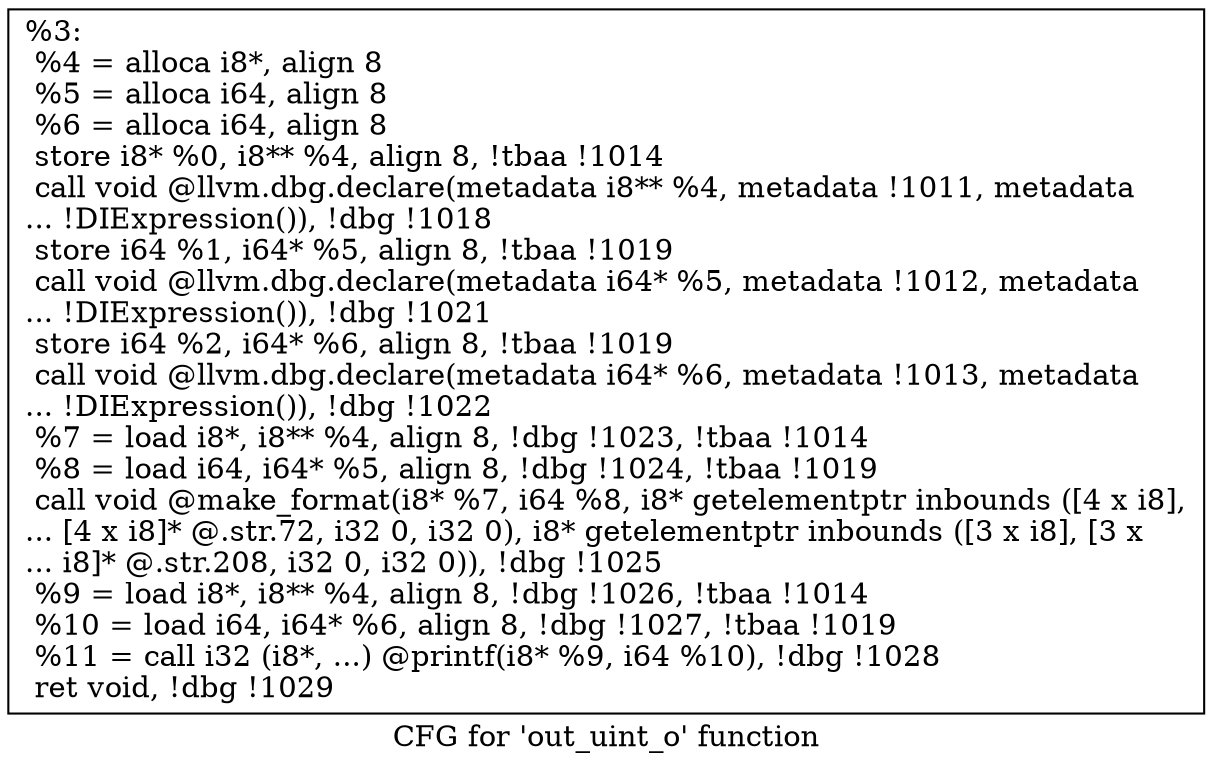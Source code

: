 digraph "CFG for 'out_uint_o' function" {
	label="CFG for 'out_uint_o' function";

	Node0x2469050 [shape=record,label="{%3:\l  %4 = alloca i8*, align 8\l  %5 = alloca i64, align 8\l  %6 = alloca i64, align 8\l  store i8* %0, i8** %4, align 8, !tbaa !1014\l  call void @llvm.dbg.declare(metadata i8** %4, metadata !1011, metadata\l... !DIExpression()), !dbg !1018\l  store i64 %1, i64* %5, align 8, !tbaa !1019\l  call void @llvm.dbg.declare(metadata i64* %5, metadata !1012, metadata\l... !DIExpression()), !dbg !1021\l  store i64 %2, i64* %6, align 8, !tbaa !1019\l  call void @llvm.dbg.declare(metadata i64* %6, metadata !1013, metadata\l... !DIExpression()), !dbg !1022\l  %7 = load i8*, i8** %4, align 8, !dbg !1023, !tbaa !1014\l  %8 = load i64, i64* %5, align 8, !dbg !1024, !tbaa !1019\l  call void @make_format(i8* %7, i64 %8, i8* getelementptr inbounds ([4 x i8],\l... [4 x i8]* @.str.72, i32 0, i32 0), i8* getelementptr inbounds ([3 x i8], [3 x\l... i8]* @.str.208, i32 0, i32 0)), !dbg !1025\l  %9 = load i8*, i8** %4, align 8, !dbg !1026, !tbaa !1014\l  %10 = load i64, i64* %6, align 8, !dbg !1027, !tbaa !1019\l  %11 = call i32 (i8*, ...) @printf(i8* %9, i64 %10), !dbg !1028\l  ret void, !dbg !1029\l}"];
}
